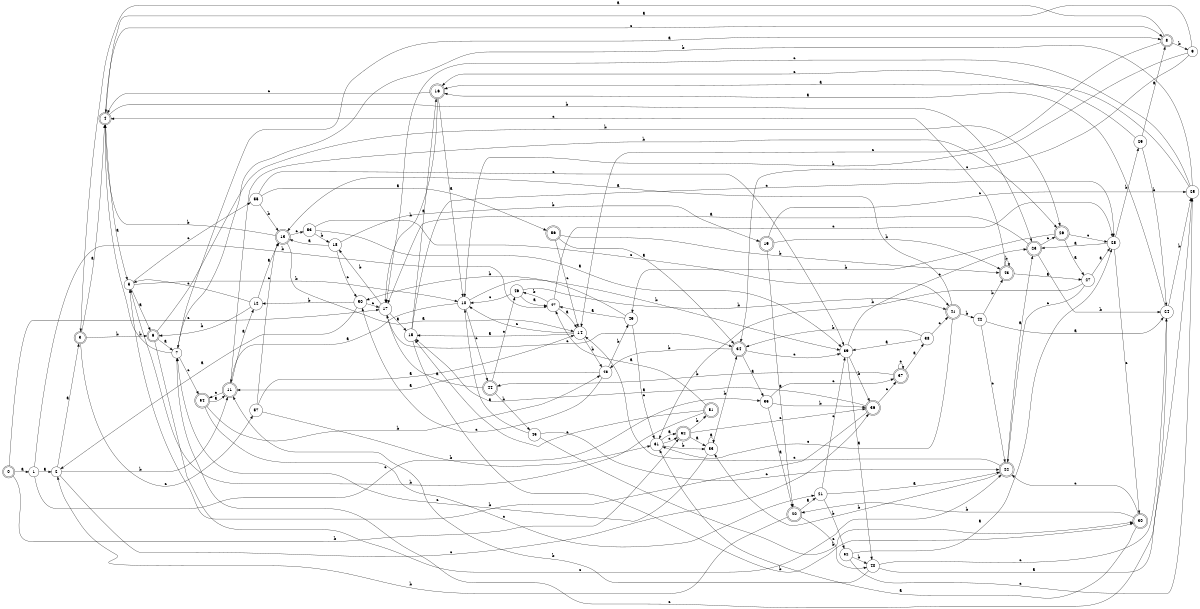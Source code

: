 digraph n47_4 {
__start0 [label="" shape="none"];

rankdir=LR;
size="8,5";

s0 [style="rounded,filled", color="black", fillcolor="white" shape="doublecircle", label="0"];
s1 [style="filled", color="black", fillcolor="white" shape="circle", label="1"];
s2 [style="filled", color="black", fillcolor="white" shape="circle", label="2"];
s3 [style="rounded,filled", color="black", fillcolor="white" shape="doublecircle", label="3"];
s4 [style="rounded,filled", color="black", fillcolor="white" shape="doublecircle", label="4"];
s5 [style="filled", color="black", fillcolor="white" shape="circle", label="5"];
s6 [style="rounded,filled", color="black", fillcolor="white" shape="doublecircle", label="6"];
s7 [style="filled", color="black", fillcolor="white" shape="circle", label="7"];
s8 [style="rounded,filled", color="black", fillcolor="white" shape="doublecircle", label="8"];
s9 [style="filled", color="black", fillcolor="white" shape="circle", label="9"];
s10 [style="filled", color="black", fillcolor="white" shape="circle", label="10"];
s11 [style="rounded,filled", color="black", fillcolor="white" shape="doublecircle", label="11"];
s12 [style="filled", color="black", fillcolor="white" shape="circle", label="12"];
s13 [style="rounded,filled", color="black", fillcolor="white" shape="doublecircle", label="13"];
s14 [style="filled", color="black", fillcolor="white" shape="circle", label="14"];
s15 [style="filled", color="black", fillcolor="white" shape="circle", label="15"];
s16 [style="rounded,filled", color="black", fillcolor="white" shape="doublecircle", label="16"];
s17 [style="filled", color="black", fillcolor="white" shape="circle", label="17"];
s18 [style="filled", color="black", fillcolor="white" shape="circle", label="18"];
s19 [style="rounded,filled", color="black", fillcolor="white" shape="doublecircle", label="19"];
s20 [style="rounded,filled", color="black", fillcolor="white" shape="doublecircle", label="20"];
s21 [style="filled", color="black", fillcolor="white" shape="circle", label="21"];
s22 [style="rounded,filled", color="black", fillcolor="white" shape="doublecircle", label="22"];
s23 [style="rounded,filled", color="black", fillcolor="white" shape="doublecircle", label="23"];
s24 [style="filled", color="black", fillcolor="white" shape="circle", label="24"];
s25 [style="filled", color="black", fillcolor="white" shape="circle", label="25"];
s26 [style="rounded,filled", color="black", fillcolor="white" shape="doublecircle", label="26"];
s27 [style="filled", color="black", fillcolor="white" shape="circle", label="27"];
s28 [style="filled", color="black", fillcolor="white" shape="circle", label="28"];
s29 [style="filled", color="black", fillcolor="white" shape="circle", label="29"];
s30 [style="rounded,filled", color="black", fillcolor="white" shape="doublecircle", label="30"];
s31 [style="filled", color="black", fillcolor="white" shape="circle", label="31"];
s32 [style="rounded,filled", color="black", fillcolor="white" shape="doublecircle", label="32"];
s33 [style="filled", color="black", fillcolor="white" shape="circle", label="33"];
s34 [style="rounded,filled", color="black", fillcolor="white" shape="doublecircle", label="34"];
s35 [style="filled", color="black", fillcolor="white" shape="circle", label="35"];
s36 [style="rounded,filled", color="black", fillcolor="white" shape="doublecircle", label="36"];
s37 [style="rounded,filled", color="black", fillcolor="white" shape="doublecircle", label="37"];
s38 [style="filled", color="black", fillcolor="white" shape="circle", label="38"];
s39 [style="filled", color="black", fillcolor="white" shape="circle", label="39"];
s40 [style="filled", color="black", fillcolor="white" shape="circle", label="40"];
s41 [style="rounded,filled", color="black", fillcolor="white" shape="doublecircle", label="41"];
s42 [style="filled", color="black", fillcolor="white" shape="circle", label="42"];
s43 [style="rounded,filled", color="black", fillcolor="white" shape="doublecircle", label="43"];
s44 [style="rounded,filled", color="black", fillcolor="white" shape="doublecircle", label="44"];
s45 [style="filled", color="black", fillcolor="white" shape="circle", label="45"];
s46 [style="filled", color="black", fillcolor="white" shape="circle", label="46"];
s47 [style="filled", color="black", fillcolor="white" shape="circle", label="47"];
s48 [style="filled", color="black", fillcolor="white" shape="circle", label="48"];
s49 [style="filled", color="black", fillcolor="white" shape="circle", label="49"];
s50 [style="filled", color="black", fillcolor="white" shape="circle", label="50"];
s51 [style="rounded,filled", color="black", fillcolor="white" shape="doublecircle", label="51"];
s52 [style="filled", color="black", fillcolor="white" shape="circle", label="52"];
s53 [style="filled", color="black", fillcolor="white" shape="circle", label="53"];
s54 [style="rounded,filled", color="black", fillcolor="white" shape="doublecircle", label="54"];
s55 [style="filled", color="black", fillcolor="white" shape="circle", label="55"];
s56 [style="rounded,filled", color="black", fillcolor="white" shape="doublecircle", label="56"];
s57 [style="filled", color="black", fillcolor="white" shape="circle", label="57"];
s0 -> s1 [label="a"];
s0 -> s32 [label="b"];
s0 -> s17 [label="c"];
s1 -> s2 [label="a"];
s1 -> s47 [label="b"];
s1 -> s35 [label="c"];
s2 -> s3 [label="a"];
s2 -> s11 [label="b"];
s2 -> s36 [label="c"];
s3 -> s4 [label="a"];
s3 -> s6 [label="b"];
s3 -> s57 [label="c"];
s4 -> s5 [label="a"];
s4 -> s23 [label="b"];
s4 -> s8 [label="c"];
s5 -> s6 [label="a"];
s5 -> s10 [label="b"];
s5 -> s55 [label="c"];
s6 -> s7 [label="a"];
s6 -> s26 [label="b"];
s6 -> s22 [label="c"];
s7 -> s8 [label="a"];
s7 -> s4 [label="b"];
s7 -> s54 [label="c"];
s8 -> s3 [label="a"];
s8 -> s9 [label="b"];
s8 -> s14 [label="c"];
s9 -> s4 [label="a"];
s9 -> s10 [label="b"];
s9 -> s34 [label="c"];
s10 -> s11 [label="a"];
s10 -> s39 [label="b"];
s10 -> s44 [label="c"];
s11 -> s12 [label="a"];
s11 -> s26 [label="b"];
s11 -> s54 [label="c"];
s12 -> s13 [label="a"];
s12 -> s6 [label="b"];
s12 -> s5 [label="c"];
s13 -> s14 [label="a"];
s13 -> s4 [label="b"];
s13 -> s53 [label="c"];
s14 -> s15 [label="a"];
s14 -> s48 [label="b"];
s14 -> s10 [label="c"];
s15 -> s16 [label="a"];
s15 -> s30 [label="b"];
s15 -> s28 [label="c"];
s16 -> s10 [label="a"];
s16 -> s17 [label="b"];
s16 -> s4 [label="c"];
s17 -> s15 [label="a"];
s17 -> s18 [label="b"];
s17 -> s34 [label="c"];
s18 -> s13 [label="a"];
s18 -> s19 [label="b"];
s18 -> s50 [label="c"];
s19 -> s20 [label="a"];
s19 -> s43 [label="b"];
s19 -> s25 [label="c"];
s20 -> s21 [label="a"];
s20 -> s2 [label="b"];
s20 -> s40 [label="c"];
s21 -> s22 [label="a"];
s21 -> s52 [label="b"];
s21 -> s39 [label="c"];
s22 -> s23 [label="a"];
s22 -> s33 [label="b"];
s22 -> s14 [label="c"];
s23 -> s17 [label="a"];
s23 -> s24 [label="b"];
s23 -> s26 [label="c"];
s24 -> s16 [label="a"];
s24 -> s25 [label="b"];
s24 -> s7 [label="c"];
s25 -> s16 [label="a"];
s25 -> s7 [label="b"];
s25 -> s17 [label="c"];
s26 -> s27 [label="a"];
s26 -> s49 [label="b"];
s26 -> s28 [label="c"];
s27 -> s28 [label="a"];
s27 -> s31 [label="b"];
s27 -> s22 [label="c"];
s28 -> s23 [label="a"];
s28 -> s29 [label="b"];
s28 -> s30 [label="c"];
s29 -> s8 [label="a"];
s29 -> s24 [label="b"];
s29 -> s16 [label="c"];
s30 -> s31 [label="a"];
s30 -> s20 [label="b"];
s30 -> s22 [label="c"];
s31 -> s32 [label="a"];
s31 -> s33 [label="b"];
s31 -> s32 [label="c"];
s32 -> s33 [label="a"];
s32 -> s51 [label="b"];
s32 -> s36 [label="c"];
s33 -> s33 [label="a"];
s33 -> s34 [label="b"];
s33 -> s7 [label="c"];
s34 -> s35 [label="a"];
s34 -> s48 [label="b"];
s34 -> s39 [label="c"];
s35 -> s20 [label="a"];
s35 -> s36 [label="b"];
s35 -> s37 [label="c"];
s36 -> s15 [label="a"];
s36 -> s5 [label="b"];
s36 -> s37 [label="c"];
s37 -> s38 [label="a"];
s37 -> s44 [label="b"];
s37 -> s37 [label="c"];
s38 -> s39 [label="a"];
s38 -> s34 [label="b"];
s38 -> s41 [label="c"];
s39 -> s40 [label="a"];
s39 -> s36 [label="b"];
s39 -> s23 [label="c"];
s40 -> s25 [label="a"];
s40 -> s11 [label="b"];
s40 -> s24 [label="c"];
s41 -> s13 [label="a"];
s41 -> s42 [label="b"];
s41 -> s31 [label="c"];
s42 -> s24 [label="a"];
s42 -> s43 [label="b"];
s42 -> s22 [label="c"];
s43 -> s27 [label="a"];
s43 -> s43 [label="b"];
s43 -> s4 [label="c"];
s44 -> s17 [label="a"];
s44 -> s45 [label="b"];
s44 -> s46 [label="c"];
s45 -> s10 [label="a"];
s45 -> s30 [label="b"];
s45 -> s22 [label="c"];
s46 -> s47 [label="a"];
s46 -> s41 [label="b"];
s46 -> s10 [label="c"];
s47 -> s14 [label="a"];
s47 -> s46 [label="b"];
s47 -> s28 [label="c"];
s48 -> s11 [label="a"];
s48 -> s49 [label="b"];
s48 -> s50 [label="c"];
s49 -> s47 [label="a"];
s49 -> s50 [label="b"];
s49 -> s31 [label="c"];
s50 -> s2 [label="a"];
s50 -> s12 [label="b"];
s50 -> s17 [label="c"];
s51 -> s47 [label="a"];
s51 -> s5 [label="b"];
s51 -> s15 [label="c"];
s52 -> s28 [label="a"];
s52 -> s40 [label="b"];
s52 -> s25 [label="c"];
s53 -> s39 [label="a"];
s53 -> s18 [label="b"];
s53 -> s41 [label="c"];
s54 -> s11 [label="a"];
s54 -> s48 [label="b"];
s54 -> s21 [label="c"];
s55 -> s56 [label="a"];
s55 -> s13 [label="b"];
s55 -> s39 [label="c"];
s56 -> s34 [label="a"];
s56 -> s43 [label="b"];
s56 -> s14 [label="c"];
s57 -> s14 [label="a"];
s57 -> s31 [label="b"];
s57 -> s13 [label="c"];

}
